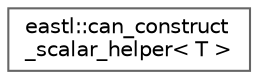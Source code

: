 digraph "类继承关系图"
{
 // LATEX_PDF_SIZE
  bgcolor="transparent";
  edge [fontname=Helvetica,fontsize=10,labelfontname=Helvetica,labelfontsize=10];
  node [fontname=Helvetica,fontsize=10,shape=box,height=0.2,width=0.4];
  rankdir="LR";
  Node0 [id="Node000000",label="eastl::can_construct\l_scalar_helper\< T \>",height=0.2,width=0.4,color="grey40", fillcolor="white", style="filled",URL="$structeastl_1_1can__construct__scalar__helper.html",tooltip=" "];
}
